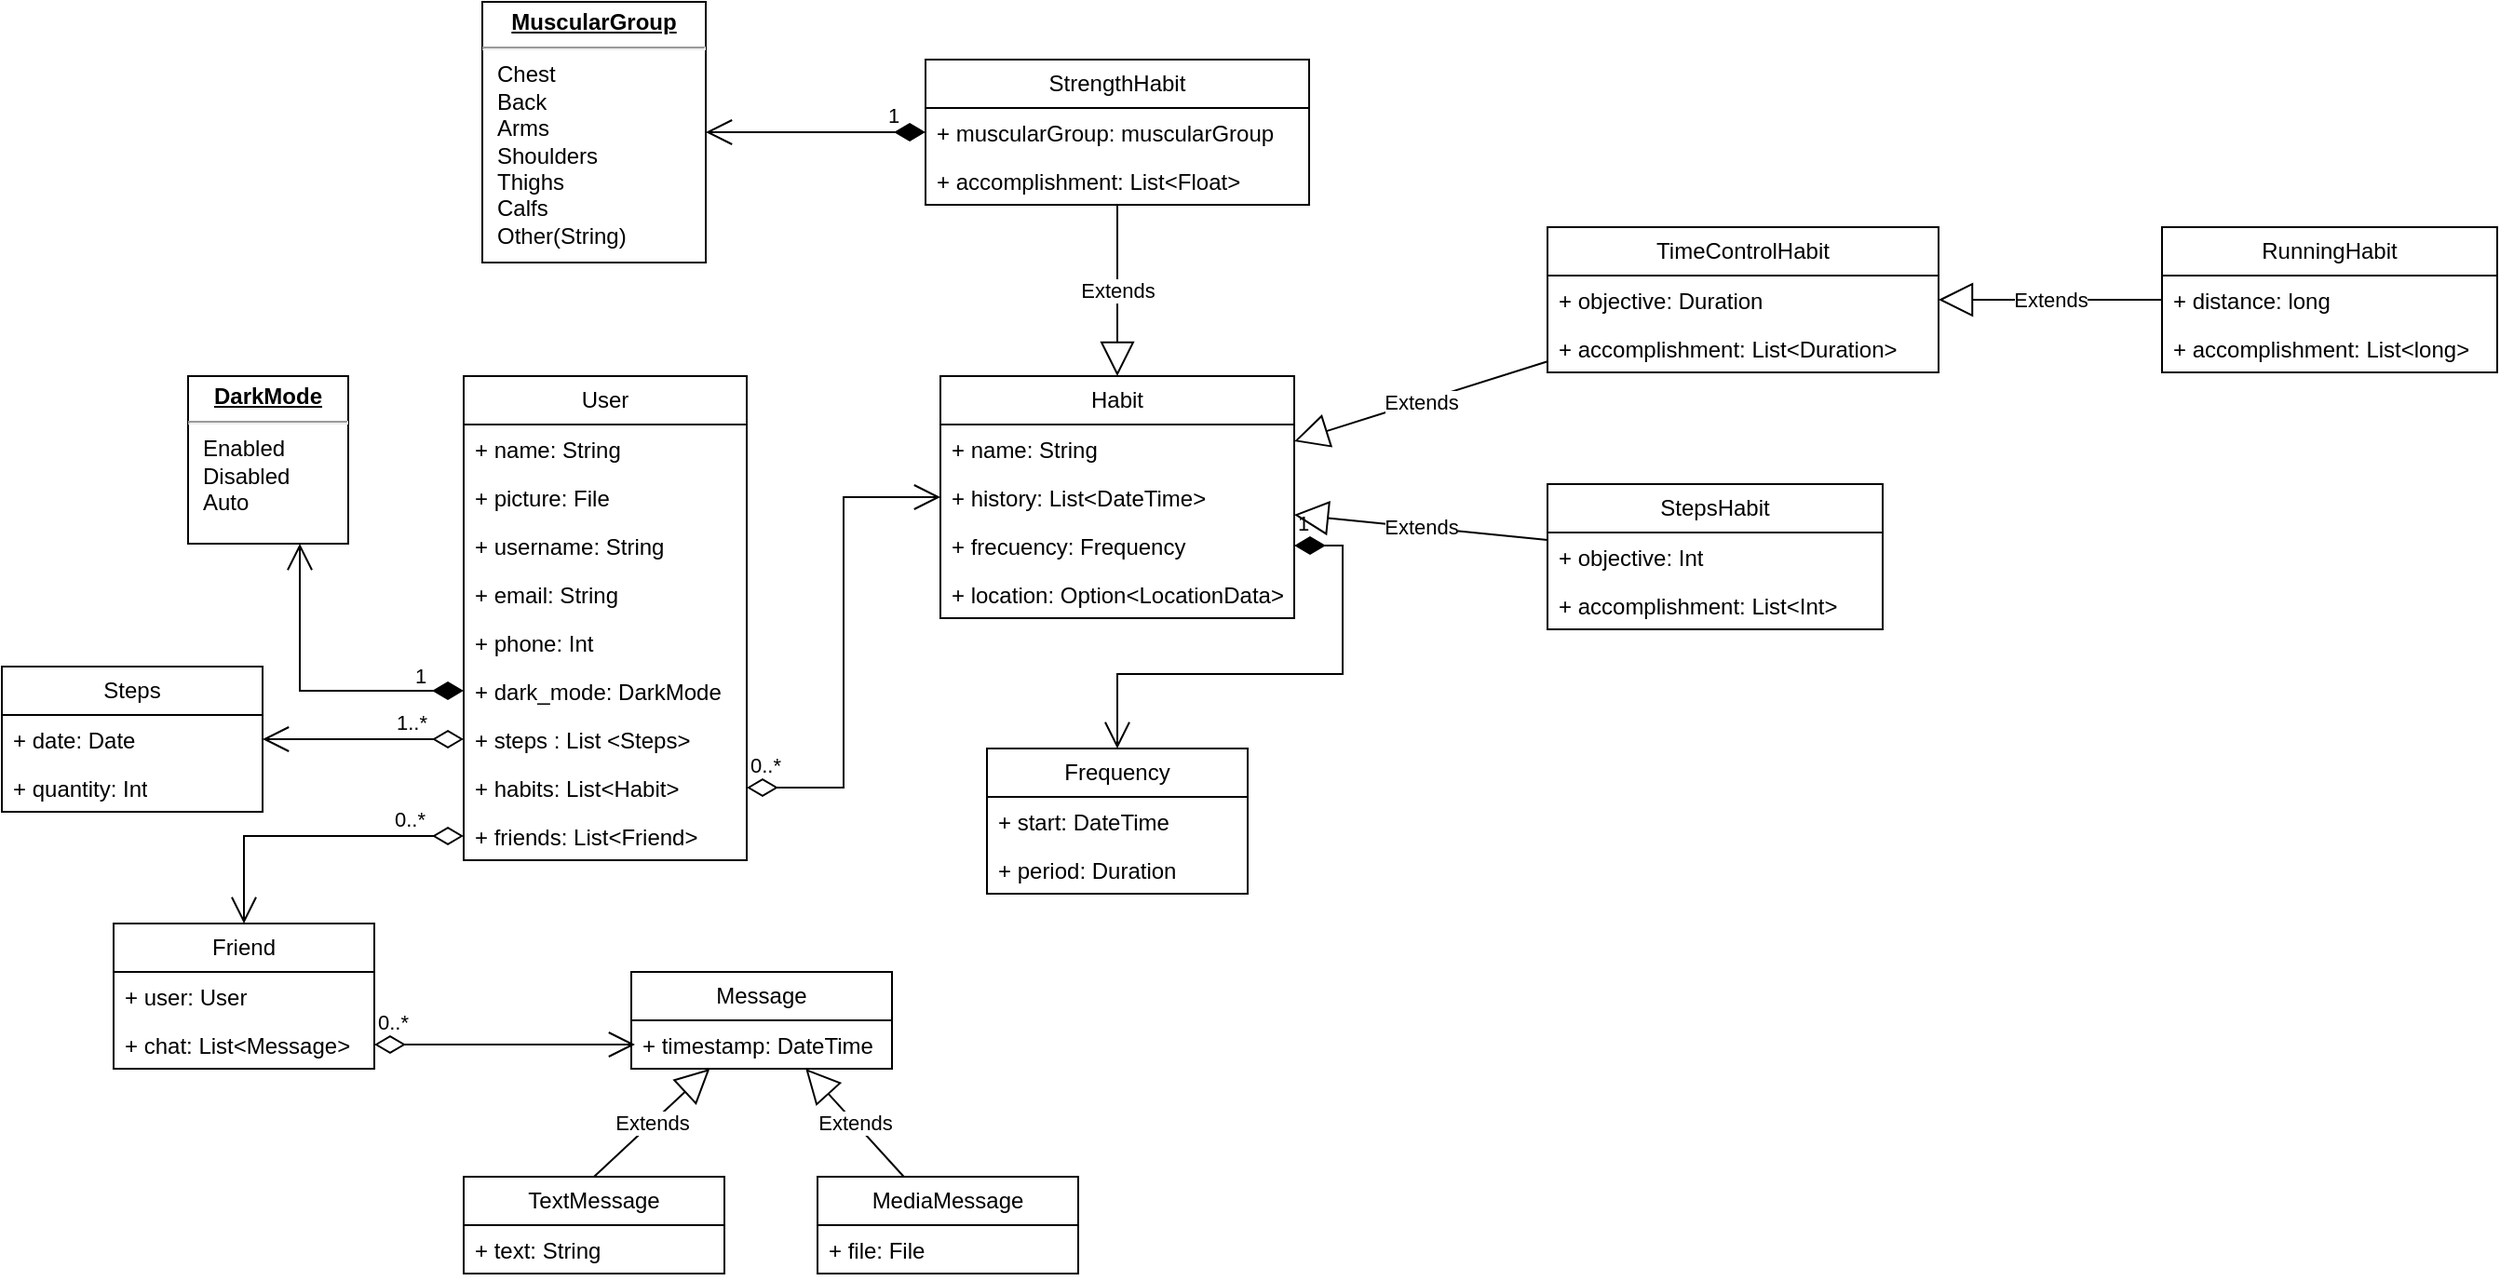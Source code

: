 <mxfile version="21.6.6" type="google">
  <diagram id="C5RBs43oDa-KdzZeNtuy" name="Page-1">
    <mxGraphModel grid="1" page="1" gridSize="10" guides="1" tooltips="1" connect="1" arrows="1" fold="1" pageScale="1" pageWidth="827" pageHeight="1169" math="0" shadow="0">
      <root>
        <mxCell id="WIyWlLk6GJQsqaUBKTNV-0" />
        <mxCell id="WIyWlLk6GJQsqaUBKTNV-1" parent="WIyWlLk6GJQsqaUBKTNV-0" />
        <mxCell id="SK56SwvHm7U0KlrYau49-0" value="User" style="swimlane;fontStyle=0;childLayout=stackLayout;horizontal=1;startSize=26;fillColor=none;horizontalStack=0;resizeParent=1;resizeParentMax=0;resizeLast=0;collapsible=1;marginBottom=0;whiteSpace=wrap;html=1;" vertex="1" parent="WIyWlLk6GJQsqaUBKTNV-1">
          <mxGeometry x="278" y="180" width="152" height="260" as="geometry" />
        </mxCell>
        <mxCell id="SK56SwvHm7U0KlrYau49-1" value="+ name: String" style="text;strokeColor=none;fillColor=none;align=left;verticalAlign=top;spacingLeft=4;spacingRight=4;overflow=hidden;rotatable=0;points=[[0,0.5],[1,0.5]];portConstraint=eastwest;whiteSpace=wrap;html=1;" vertex="1" parent="SK56SwvHm7U0KlrYau49-0">
          <mxGeometry y="26" width="152" height="26" as="geometry" />
        </mxCell>
        <mxCell id="SK56SwvHm7U0KlrYau49-41" value="+ picture: File" style="text;strokeColor=none;fillColor=none;align=left;verticalAlign=top;spacingLeft=4;spacingRight=4;overflow=hidden;rotatable=0;points=[[0,0.5],[1,0.5]];portConstraint=eastwest;whiteSpace=wrap;html=1;" vertex="1" parent="SK56SwvHm7U0KlrYau49-0">
          <mxGeometry y="52" width="152" height="26" as="geometry" />
        </mxCell>
        <mxCell id="SK56SwvHm7U0KlrYau49-15" value="+ username: String" style="text;strokeColor=none;fillColor=none;align=left;verticalAlign=top;spacingLeft=4;spacingRight=4;overflow=hidden;rotatable=0;points=[[0,0.5],[1,0.5]];portConstraint=eastwest;whiteSpace=wrap;html=1;" vertex="1" parent="SK56SwvHm7U0KlrYau49-0">
          <mxGeometry y="78" width="152" height="26" as="geometry" />
        </mxCell>
        <mxCell id="SK56SwvHm7U0KlrYau49-2" value="+ email: String" style="text;strokeColor=none;fillColor=none;align=left;verticalAlign=top;spacingLeft=4;spacingRight=4;overflow=hidden;rotatable=0;points=[[0,0.5],[1,0.5]];portConstraint=eastwest;whiteSpace=wrap;html=1;" vertex="1" parent="SK56SwvHm7U0KlrYau49-0">
          <mxGeometry y="104" width="152" height="26" as="geometry" />
        </mxCell>
        <mxCell id="SK56SwvHm7U0KlrYau49-4" value="+ phone: Int" style="text;strokeColor=none;fillColor=none;align=left;verticalAlign=top;spacingLeft=4;spacingRight=4;overflow=hidden;rotatable=0;points=[[0,0.5],[1,0.5]];portConstraint=eastwest;whiteSpace=wrap;html=1;" vertex="1" parent="SK56SwvHm7U0KlrYau49-0">
          <mxGeometry y="130" width="152" height="26" as="geometry" />
        </mxCell>
        <mxCell id="SK56SwvHm7U0KlrYau49-49" value="+ dark_mode: DarkMode" style="text;strokeColor=none;fillColor=none;align=left;verticalAlign=top;spacingLeft=4;spacingRight=4;overflow=hidden;rotatable=0;points=[[0,0.5],[1,0.5]];portConstraint=eastwest;whiteSpace=wrap;html=1;" vertex="1" parent="SK56SwvHm7U0KlrYau49-0">
          <mxGeometry y="156" width="152" height="26" as="geometry" />
        </mxCell>
        <mxCell id="SK56SwvHm7U0KlrYau49-42" value="+ steps : List &amp;lt;Steps&amp;gt;" style="text;strokeColor=none;fillColor=none;align=left;verticalAlign=top;spacingLeft=4;spacingRight=4;overflow=hidden;rotatable=0;points=[[0,0.5],[1,0.5]];portConstraint=eastwest;whiteSpace=wrap;html=1;" vertex="1" parent="SK56SwvHm7U0KlrYau49-0">
          <mxGeometry y="182" width="152" height="26" as="geometry" />
        </mxCell>
        <mxCell id="SK56SwvHm7U0KlrYau49-3" value="+ habits: List&amp;lt;Habit&amp;gt;" style="text;strokeColor=none;fillColor=none;align=left;verticalAlign=top;spacingLeft=4;spacingRight=4;overflow=hidden;rotatable=0;points=[[0,0.5],[1,0.5]];portConstraint=eastwest;whiteSpace=wrap;html=1;" vertex="1" parent="SK56SwvHm7U0KlrYau49-0">
          <mxGeometry y="208" width="152" height="26" as="geometry" />
        </mxCell>
        <mxCell id="SK56SwvHm7U0KlrYau49-14" value="+ friends: List&amp;lt;Friend&amp;gt;" style="text;strokeColor=none;fillColor=none;align=left;verticalAlign=top;spacingLeft=4;spacingRight=4;overflow=hidden;rotatable=0;points=[[0,0.5],[1,0.5]];portConstraint=eastwest;whiteSpace=wrap;html=1;" vertex="1" parent="SK56SwvHm7U0KlrYau49-0">
          <mxGeometry y="234" width="152" height="26" as="geometry" />
        </mxCell>
        <mxCell id="SK56SwvHm7U0KlrYau49-5" value="Habit" style="swimlane;fontStyle=0;childLayout=stackLayout;horizontal=1;startSize=26;fillColor=none;horizontalStack=0;resizeParent=1;resizeParentMax=0;resizeLast=0;collapsible=1;marginBottom=0;whiteSpace=wrap;html=1;" vertex="1" parent="WIyWlLk6GJQsqaUBKTNV-1">
          <mxGeometry x="534" y="180" width="190" height="130" as="geometry" />
        </mxCell>
        <mxCell id="SK56SwvHm7U0KlrYau49-6" value="+ name: String" style="text;strokeColor=none;fillColor=none;align=left;verticalAlign=top;spacingLeft=4;spacingRight=4;overflow=hidden;rotatable=0;points=[[0,0.5],[1,0.5]];portConstraint=eastwest;whiteSpace=wrap;html=1;" vertex="1" parent="SK56SwvHm7U0KlrYau49-5">
          <mxGeometry y="26" width="190" height="26" as="geometry" />
        </mxCell>
        <mxCell id="SK56SwvHm7U0KlrYau49-7" value="+ history: List&amp;lt;DateTime&amp;gt;" style="text;strokeColor=none;fillColor=none;align=left;verticalAlign=top;spacingLeft=4;spacingRight=4;overflow=hidden;rotatable=0;points=[[0,0.5],[1,0.5]];portConstraint=eastwest;whiteSpace=wrap;html=1;" vertex="1" parent="SK56SwvHm7U0KlrYau49-5">
          <mxGeometry y="52" width="190" height="26" as="geometry" />
        </mxCell>
        <mxCell id="SK56SwvHm7U0KlrYau49-22" value="+ frecuency: Frequency" style="text;strokeColor=none;fillColor=none;align=left;verticalAlign=top;spacingLeft=4;spacingRight=4;overflow=hidden;rotatable=0;points=[[0,0.5],[1,0.5]];portConstraint=eastwest;whiteSpace=wrap;html=1;" vertex="1" parent="SK56SwvHm7U0KlrYau49-5">
          <mxGeometry y="78" width="190" height="26" as="geometry" />
        </mxCell>
        <mxCell id="SK56SwvHm7U0KlrYau49-8" value="+ location: Option&amp;lt;LocationData&amp;gt;" style="text;strokeColor=none;fillColor=none;align=left;verticalAlign=top;spacingLeft=4;spacingRight=4;overflow=hidden;rotatable=0;points=[[0,0.5],[1,0.5]];portConstraint=eastwest;whiteSpace=wrap;html=1;" vertex="1" parent="SK56SwvHm7U0KlrYau49-5">
          <mxGeometry y="104" width="190" height="26" as="geometry" />
        </mxCell>
        <mxCell id="SK56SwvHm7U0KlrYau49-17" value="Frequency" style="swimlane;fontStyle=0;childLayout=stackLayout;horizontal=1;startSize=26;fillColor=none;horizontalStack=0;resizeParent=1;resizeParentMax=0;resizeLast=0;collapsible=1;marginBottom=0;whiteSpace=wrap;html=1;" vertex="1" parent="WIyWlLk6GJQsqaUBKTNV-1">
          <mxGeometry x="559" y="380" width="140" height="78" as="geometry" />
        </mxCell>
        <mxCell id="SK56SwvHm7U0KlrYau49-18" value="+ start: DateTime" style="text;strokeColor=none;fillColor=none;align=left;verticalAlign=top;spacingLeft=4;spacingRight=4;overflow=hidden;rotatable=0;points=[[0,0.5],[1,0.5]];portConstraint=eastwest;whiteSpace=wrap;html=1;" vertex="1" parent="SK56SwvHm7U0KlrYau49-17">
          <mxGeometry y="26" width="140" height="26" as="geometry" />
        </mxCell>
        <mxCell id="SK56SwvHm7U0KlrYau49-19" value="+ period: Duration" style="text;strokeColor=none;fillColor=none;align=left;verticalAlign=top;spacingLeft=4;spacingRight=4;overflow=hidden;rotatable=0;points=[[0,0.5],[1,0.5]];portConstraint=eastwest;whiteSpace=wrap;html=1;" vertex="1" parent="SK56SwvHm7U0KlrYau49-17">
          <mxGeometry y="52" width="140" height="26" as="geometry" />
        </mxCell>
        <mxCell id="SK56SwvHm7U0KlrYau49-23" value="Friend" style="swimlane;fontStyle=0;childLayout=stackLayout;horizontal=1;startSize=26;fillColor=none;horizontalStack=0;resizeParent=1;resizeParentMax=0;resizeLast=0;collapsible=1;marginBottom=0;whiteSpace=wrap;html=1;" vertex="1" parent="WIyWlLk6GJQsqaUBKTNV-1">
          <mxGeometry x="90" y="474" width="140" height="78" as="geometry" />
        </mxCell>
        <mxCell id="SK56SwvHm7U0KlrYau49-24" value="+ user: User" style="text;strokeColor=none;fillColor=none;align=left;verticalAlign=top;spacingLeft=4;spacingRight=4;overflow=hidden;rotatable=0;points=[[0,0.5],[1,0.5]];portConstraint=eastwest;whiteSpace=wrap;html=1;" vertex="1" parent="SK56SwvHm7U0KlrYau49-23">
          <mxGeometry y="26" width="140" height="26" as="geometry" />
        </mxCell>
        <mxCell id="SK56SwvHm7U0KlrYau49-25" value="+ chat: List&amp;lt;Message&amp;gt;" style="text;strokeColor=none;fillColor=none;align=left;verticalAlign=top;spacingLeft=4;spacingRight=4;overflow=hidden;rotatable=0;points=[[0,0.5],[1,0.5]];portConstraint=eastwest;whiteSpace=wrap;html=1;" vertex="1" parent="SK56SwvHm7U0KlrYau49-23">
          <mxGeometry y="52" width="140" height="26" as="geometry" />
        </mxCell>
        <mxCell id="SK56SwvHm7U0KlrYau49-28" value="Message" style="swimlane;fontStyle=0;childLayout=stackLayout;horizontal=1;startSize=26;fillColor=none;horizontalStack=0;resizeParent=1;resizeParentMax=0;resizeLast=0;collapsible=1;marginBottom=0;whiteSpace=wrap;html=1;" vertex="1" parent="WIyWlLk6GJQsqaUBKTNV-1">
          <mxGeometry x="368" y="500" width="140" height="52" as="geometry" />
        </mxCell>
        <mxCell id="SK56SwvHm7U0KlrYau49-29" value="+ timestamp: DateTime" style="text;strokeColor=none;fillColor=none;align=left;verticalAlign=top;spacingLeft=4;spacingRight=4;overflow=hidden;rotatable=0;points=[[0,0.5],[1,0.5]];portConstraint=eastwest;whiteSpace=wrap;html=1;" vertex="1" parent="SK56SwvHm7U0KlrYau49-28">
          <mxGeometry y="26" width="140" height="26" as="geometry" />
        </mxCell>
        <mxCell id="SK56SwvHm7U0KlrYau49-32" value="TextMessage" style="swimlane;fontStyle=0;childLayout=stackLayout;horizontal=1;startSize=26;fillColor=none;horizontalStack=0;resizeParent=1;resizeParentMax=0;resizeLast=0;collapsible=1;marginBottom=0;whiteSpace=wrap;html=1;" vertex="1" parent="WIyWlLk6GJQsqaUBKTNV-1">
          <mxGeometry x="278" y="610" width="140" height="52" as="geometry" />
        </mxCell>
        <mxCell id="SK56SwvHm7U0KlrYau49-36" value="+ text: String" style="text;strokeColor=none;fillColor=none;align=left;verticalAlign=top;spacingLeft=4;spacingRight=4;overflow=hidden;rotatable=0;points=[[0,0.5],[1,0.5]];portConstraint=eastwest;whiteSpace=wrap;html=1;" vertex="1" parent="SK56SwvHm7U0KlrYau49-32">
          <mxGeometry y="26" width="140" height="26" as="geometry" />
        </mxCell>
        <mxCell id="SK56SwvHm7U0KlrYau49-34" value="MediaMessage" style="swimlane;fontStyle=0;childLayout=stackLayout;horizontal=1;startSize=26;fillColor=none;horizontalStack=0;resizeParent=1;resizeParentMax=0;resizeLast=0;collapsible=1;marginBottom=0;whiteSpace=wrap;html=1;" vertex="1" parent="WIyWlLk6GJQsqaUBKTNV-1">
          <mxGeometry x="468" y="610" width="140" height="52" as="geometry" />
        </mxCell>
        <mxCell id="SK56SwvHm7U0KlrYau49-37" value="+ file: File" style="text;strokeColor=none;fillColor=none;align=left;verticalAlign=top;spacingLeft=4;spacingRight=4;overflow=hidden;rotatable=0;points=[[0,0.5],[1,0.5]];portConstraint=eastwest;whiteSpace=wrap;html=1;" vertex="1" parent="SK56SwvHm7U0KlrYau49-34">
          <mxGeometry y="26" width="140" height="26" as="geometry" />
        </mxCell>
        <mxCell id="SK56SwvHm7U0KlrYau49-38" value="Extends" style="endArrow=block;endSize=16;endFill=0;html=1;rounded=0;exitX=0.5;exitY=0;exitDx=0;exitDy=0;" edge="1" parent="WIyWlLk6GJQsqaUBKTNV-1" source="SK56SwvHm7U0KlrYau49-32" target="SK56SwvHm7U0KlrYau49-28">
          <mxGeometry width="160" relative="1" as="geometry">
            <mxPoint x="558" y="510" as="sourcePoint" />
            <mxPoint x="718" y="510" as="targetPoint" />
          </mxGeometry>
        </mxCell>
        <mxCell id="SK56SwvHm7U0KlrYau49-39" value="Extends" style="endArrow=block;endSize=16;endFill=0;html=1;rounded=0;" edge="1" parent="WIyWlLk6GJQsqaUBKTNV-1" source="SK56SwvHm7U0KlrYau49-34" target="SK56SwvHm7U0KlrYau49-28">
          <mxGeometry width="160" relative="1" as="geometry">
            <mxPoint x="358" y="620" as="sourcePoint" />
            <mxPoint x="420" y="562" as="targetPoint" />
          </mxGeometry>
        </mxCell>
        <mxCell id="SK56SwvHm7U0KlrYau49-43" value="Steps" style="swimlane;fontStyle=0;childLayout=stackLayout;horizontal=1;startSize=26;fillColor=none;horizontalStack=0;resizeParent=1;resizeParentMax=0;resizeLast=0;collapsible=1;marginBottom=0;whiteSpace=wrap;html=1;" vertex="1" parent="WIyWlLk6GJQsqaUBKTNV-1">
          <mxGeometry x="30" y="336" width="140" height="78" as="geometry" />
        </mxCell>
        <mxCell id="SK56SwvHm7U0KlrYau49-44" value="+ date: Date" style="text;strokeColor=none;fillColor=none;align=left;verticalAlign=top;spacingLeft=4;spacingRight=4;overflow=hidden;rotatable=0;points=[[0,0.5],[1,0.5]];portConstraint=eastwest;whiteSpace=wrap;html=1;" vertex="1" parent="SK56SwvHm7U0KlrYau49-43">
          <mxGeometry y="26" width="140" height="26" as="geometry" />
        </mxCell>
        <mxCell id="SK56SwvHm7U0KlrYau49-45" value="+ quantity: Int" style="text;strokeColor=none;fillColor=none;align=left;verticalAlign=top;spacingLeft=4;spacingRight=4;overflow=hidden;rotatable=0;points=[[0,0.5],[1,0.5]];portConstraint=eastwest;whiteSpace=wrap;html=1;" vertex="1" parent="SK56SwvHm7U0KlrYau49-43">
          <mxGeometry y="52" width="140" height="26" as="geometry" />
        </mxCell>
        <mxCell id="SK56SwvHm7U0KlrYau49-50" value="&lt;p style=&quot;margin:0px;margin-top:4px;text-align:center;text-decoration:underline;&quot;&gt;&lt;b&gt;DarkMode&lt;/b&gt;&lt;/p&gt;&lt;hr&gt;&lt;p style=&quot;margin:0px;margin-left:8px;&quot;&gt;Enabled&lt;br&gt;Disabled&lt;br&gt;Auto&lt;/p&gt;" style="verticalAlign=top;align=left;overflow=fill;fontSize=12;fontFamily=Helvetica;html=1;whiteSpace=wrap;" vertex="1" parent="WIyWlLk6GJQsqaUBKTNV-1">
          <mxGeometry x="130" y="180" width="86" height="90" as="geometry" />
        </mxCell>
        <mxCell id="SK56SwvHm7U0KlrYau49-53" value="1..*" style="endArrow=open;html=1;endSize=12;startArrow=diamondThin;startSize=14;startFill=0;edgeStyle=orthogonalEdgeStyle;align=left;verticalAlign=bottom;rounded=0;exitX=0;exitY=0.5;exitDx=0;exitDy=0;" edge="1" parent="WIyWlLk6GJQsqaUBKTNV-1" source="SK56SwvHm7U0KlrYau49-42" target="SK56SwvHm7U0KlrYau49-43">
          <mxGeometry x="-0.296" relative="1" as="geometry">
            <mxPoint x="100" y="460" as="sourcePoint" />
            <mxPoint x="260" y="460" as="targetPoint" />
            <mxPoint as="offset" />
          </mxGeometry>
        </mxCell>
        <mxCell id="SK56SwvHm7U0KlrYau49-56" value="0..*" style="endArrow=open;html=1;endSize=12;startArrow=diamondThin;startSize=14;startFill=0;edgeStyle=orthogonalEdgeStyle;align=left;verticalAlign=bottom;rounded=0;" edge="1" parent="WIyWlLk6GJQsqaUBKTNV-1" source="SK56SwvHm7U0KlrYau49-14" target="SK56SwvHm7U0KlrYau49-23">
          <mxGeometry x="-0.528" relative="1" as="geometry">
            <mxPoint x="110" y="490" as="sourcePoint" />
            <mxPoint x="270" y="490" as="targetPoint" />
            <mxPoint as="offset" />
          </mxGeometry>
        </mxCell>
        <mxCell id="09eP6qGNarIg0b3eFdhU-2" value="0..*" style="endArrow=open;html=1;endSize=12;startArrow=diamondThin;startSize=14;startFill=0;edgeStyle=orthogonalEdgeStyle;align=left;verticalAlign=bottom;rounded=0;" edge="1" parent="WIyWlLk6GJQsqaUBKTNV-1" source="SK56SwvHm7U0KlrYau49-25">
          <mxGeometry x="-1" y="3" relative="1" as="geometry">
            <mxPoint x="260" y="538.5" as="sourcePoint" />
            <mxPoint x="370" y="539" as="targetPoint" />
          </mxGeometry>
        </mxCell>
        <mxCell id="09eP6qGNarIg0b3eFdhU-1" value="0..*" style="endArrow=open;html=1;endSize=12;startArrow=diamondThin;startSize=14;startFill=0;edgeStyle=orthogonalEdgeStyle;align=left;verticalAlign=bottom;rounded=0;entryX=0;entryY=0.5;entryDx=0;entryDy=0;" edge="1" parent="WIyWlLk6GJQsqaUBKTNV-1" source="SK56SwvHm7U0KlrYau49-3" target="SK56SwvHm7U0KlrYau49-7">
          <mxGeometry x="-1" y="3" relative="1" as="geometry">
            <mxPoint x="418" y="244.5" as="sourcePoint" />
            <mxPoint x="578" y="244.5" as="targetPoint" />
          </mxGeometry>
        </mxCell>
        <mxCell id="SK56SwvHm7U0KlrYau49-57" value="1" style="endArrow=open;html=1;endSize=12;startArrow=diamondThin;startSize=14;startFill=1;edgeStyle=orthogonalEdgeStyle;align=left;verticalAlign=bottom;rounded=0;" edge="1" parent="WIyWlLk6GJQsqaUBKTNV-1" source="SK56SwvHm7U0KlrYau49-49" target="SK56SwvHm7U0KlrYau49-50">
          <mxGeometry x="-0.665" y="1" relative="1" as="geometry">
            <mxPoint x="90" y="290" as="sourcePoint" />
            <mxPoint x="250" y="290" as="targetPoint" />
            <Array as="points">
              <mxPoint x="190" y="349" />
            </Array>
            <mxPoint as="offset" />
          </mxGeometry>
        </mxCell>
        <mxCell id="SK56SwvHm7U0KlrYau49-58" value="1" style="endArrow=open;html=1;endSize=12;startArrow=diamondThin;startSize=14;startFill=1;edgeStyle=orthogonalEdgeStyle;align=left;verticalAlign=bottom;rounded=0;" edge="1" parent="WIyWlLk6GJQsqaUBKTNV-1" source="SK56SwvHm7U0KlrYau49-22" target="SK56SwvHm7U0KlrYau49-17">
          <mxGeometry x="-1" y="3" relative="1" as="geometry">
            <mxPoint x="570" y="340" as="sourcePoint" />
            <mxPoint x="730" y="340" as="targetPoint" />
            <Array as="points">
              <mxPoint x="750" y="271" />
              <mxPoint x="750" y="340" />
              <mxPoint x="629" y="340" />
            </Array>
          </mxGeometry>
        </mxCell>
        <mxCell id="8IAGy-MC7tgbbNJWEaKq-0" value="TimeControlHabit" style="swimlane;fontStyle=0;childLayout=stackLayout;horizontal=1;startSize=26;fillColor=none;horizontalStack=0;resizeParent=1;resizeParentMax=0;resizeLast=0;collapsible=1;marginBottom=0;whiteSpace=wrap;html=1;" vertex="1" parent="WIyWlLk6GJQsqaUBKTNV-1">
          <mxGeometry x="860" y="100" width="210" height="78" as="geometry" />
        </mxCell>
        <mxCell id="8IAGy-MC7tgbbNJWEaKq-1" value="+ objective: Duration" style="text;strokeColor=none;fillColor=none;align=left;verticalAlign=top;spacingLeft=4;spacingRight=4;overflow=hidden;rotatable=0;points=[[0,0.5],[1,0.5]];portConstraint=eastwest;whiteSpace=wrap;html=1;" vertex="1" parent="8IAGy-MC7tgbbNJWEaKq-0">
          <mxGeometry y="26" width="210" height="26" as="geometry" />
        </mxCell>
        <mxCell id="8IAGy-MC7tgbbNJWEaKq-4" value="+ accomplishment: List&amp;lt;Duration&amp;gt;" style="text;strokeColor=none;fillColor=none;align=left;verticalAlign=top;spacingLeft=4;spacingRight=4;overflow=hidden;rotatable=0;points=[[0,0.5],[1,0.5]];portConstraint=eastwest;whiteSpace=wrap;html=1;" vertex="1" parent="8IAGy-MC7tgbbNJWEaKq-0">
          <mxGeometry y="52" width="210" height="26" as="geometry" />
        </mxCell>
        <mxCell id="8IAGy-MC7tgbbNJWEaKq-5" value="StepsHabit" style="swimlane;fontStyle=0;childLayout=stackLayout;horizontal=1;startSize=26;fillColor=none;horizontalStack=0;resizeParent=1;resizeParentMax=0;resizeLast=0;collapsible=1;marginBottom=0;whiteSpace=wrap;html=1;" vertex="1" parent="WIyWlLk6GJQsqaUBKTNV-1">
          <mxGeometry x="860" y="238" width="180" height="78" as="geometry" />
        </mxCell>
        <mxCell id="8IAGy-MC7tgbbNJWEaKq-6" value="+ objective: Int" style="text;strokeColor=none;fillColor=none;align=left;verticalAlign=top;spacingLeft=4;spacingRight=4;overflow=hidden;rotatable=0;points=[[0,0.5],[1,0.5]];portConstraint=eastwest;whiteSpace=wrap;html=1;" vertex="1" parent="8IAGy-MC7tgbbNJWEaKq-5">
          <mxGeometry y="26" width="180" height="26" as="geometry" />
        </mxCell>
        <mxCell id="8IAGy-MC7tgbbNJWEaKq-7" value="+ accomplishment: List&amp;lt;Int&amp;gt;" style="text;strokeColor=none;fillColor=none;align=left;verticalAlign=top;spacingLeft=4;spacingRight=4;overflow=hidden;rotatable=0;points=[[0,0.5],[1,0.5]];portConstraint=eastwest;whiteSpace=wrap;html=1;" vertex="1" parent="8IAGy-MC7tgbbNJWEaKq-5">
          <mxGeometry y="52" width="180" height="26" as="geometry" />
        </mxCell>
        <mxCell id="8IAGy-MC7tgbbNJWEaKq-8" value="RunningHabit" style="swimlane;fontStyle=0;childLayout=stackLayout;horizontal=1;startSize=26;fillColor=none;horizontalStack=0;resizeParent=1;resizeParentMax=0;resizeLast=0;collapsible=1;marginBottom=0;whiteSpace=wrap;html=1;" vertex="1" parent="WIyWlLk6GJQsqaUBKTNV-1">
          <mxGeometry x="1190" y="100" width="180" height="78" as="geometry" />
        </mxCell>
        <mxCell id="8IAGy-MC7tgbbNJWEaKq-9" value="+ distance: long" style="text;strokeColor=none;fillColor=none;align=left;verticalAlign=top;spacingLeft=4;spacingRight=4;overflow=hidden;rotatable=0;points=[[0,0.5],[1,0.5]];portConstraint=eastwest;whiteSpace=wrap;html=1;" vertex="1" parent="8IAGy-MC7tgbbNJWEaKq-8">
          <mxGeometry y="26" width="180" height="26" as="geometry" />
        </mxCell>
        <mxCell id="8IAGy-MC7tgbbNJWEaKq-10" value="+ accomplishment: List&amp;lt;long&amp;gt;" style="text;strokeColor=none;fillColor=none;align=left;verticalAlign=top;spacingLeft=4;spacingRight=4;overflow=hidden;rotatable=0;points=[[0,0.5],[1,0.5]];portConstraint=eastwest;whiteSpace=wrap;html=1;" vertex="1" parent="8IAGy-MC7tgbbNJWEaKq-8">
          <mxGeometry y="52" width="180" height="26" as="geometry" />
        </mxCell>
        <mxCell id="8IAGy-MC7tgbbNJWEaKq-11" value="Extends" style="endArrow=block;endSize=16;endFill=0;html=1;rounded=0;" edge="1" parent="WIyWlLk6GJQsqaUBKTNV-1" source="8IAGy-MC7tgbbNJWEaKq-8" target="8IAGy-MC7tgbbNJWEaKq-0">
          <mxGeometry width="160" relative="1" as="geometry">
            <mxPoint x="1050" y="338" as="sourcePoint" />
            <mxPoint x="1120" y="208" as="targetPoint" />
          </mxGeometry>
        </mxCell>
        <mxCell id="8IAGy-MC7tgbbNJWEaKq-12" value="Extends" style="endArrow=block;endSize=16;endFill=0;html=1;rounded=0;" edge="1" parent="WIyWlLk6GJQsqaUBKTNV-1" source="8IAGy-MC7tgbbNJWEaKq-0" target="SK56SwvHm7U0KlrYau49-5">
          <mxGeometry width="160" relative="1" as="geometry">
            <mxPoint x="864" y="138.5" as="sourcePoint" />
            <mxPoint x="724" y="138.5" as="targetPoint" />
          </mxGeometry>
        </mxCell>
        <mxCell id="8IAGy-MC7tgbbNJWEaKq-13" value="Extends" style="endArrow=block;endSize=16;endFill=0;html=1;rounded=0;" edge="1" parent="WIyWlLk6GJQsqaUBKTNV-1" source="8IAGy-MC7tgbbNJWEaKq-5" target="SK56SwvHm7U0KlrYau49-5">
          <mxGeometry width="160" relative="1" as="geometry">
            <mxPoint x="870" y="179" as="sourcePoint" />
            <mxPoint x="734" y="224" as="targetPoint" />
          </mxGeometry>
        </mxCell>
        <mxCell id="8IAGy-MC7tgbbNJWEaKq-14" value="StrengthHabit" style="swimlane;fontStyle=0;childLayout=stackLayout;horizontal=1;startSize=26;fillColor=none;horizontalStack=0;resizeParent=1;resizeParentMax=0;resizeLast=0;collapsible=1;marginBottom=0;whiteSpace=wrap;html=1;" vertex="1" parent="WIyWlLk6GJQsqaUBKTNV-1">
          <mxGeometry x="526" y="10" width="206" height="78" as="geometry" />
        </mxCell>
        <mxCell id="8IAGy-MC7tgbbNJWEaKq-15" value="+ muscularGroup: muscularGroup" style="text;strokeColor=none;fillColor=none;align=left;verticalAlign=top;spacingLeft=4;spacingRight=4;overflow=hidden;rotatable=0;points=[[0,0.5],[1,0.5]];portConstraint=eastwest;whiteSpace=wrap;html=1;" vertex="1" parent="8IAGy-MC7tgbbNJWEaKq-14">
          <mxGeometry y="26" width="206" height="26" as="geometry" />
        </mxCell>
        <mxCell id="8IAGy-MC7tgbbNJWEaKq-22" value="+ accomplishment: List&amp;lt;Float&amp;gt;" style="text;strokeColor=none;fillColor=none;align=left;verticalAlign=top;spacingLeft=4;spacingRight=4;overflow=hidden;rotatable=0;points=[[0,0.5],[1,0.5]];portConstraint=eastwest;whiteSpace=wrap;html=1;" vertex="1" parent="8IAGy-MC7tgbbNJWEaKq-14">
          <mxGeometry y="52" width="206" height="26" as="geometry" />
        </mxCell>
        <mxCell id="8IAGy-MC7tgbbNJWEaKq-18" value="&lt;p style=&quot;margin:0px;margin-top:4px;text-align:center;text-decoration:underline;&quot;&gt;&lt;b&gt;MuscularGroup&lt;/b&gt;&lt;/p&gt;&lt;hr&gt;&lt;p style=&quot;margin:0px;margin-left:8px;&quot;&gt;Chest&lt;/p&gt;&lt;p style=&quot;margin:0px;margin-left:8px;&quot;&gt;Back&lt;/p&gt;&lt;p style=&quot;margin:0px;margin-left:8px;&quot;&gt;Arms&lt;/p&gt;&lt;p style=&quot;margin:0px;margin-left:8px;&quot;&gt;Shoulders&lt;/p&gt;&lt;p style=&quot;margin:0px;margin-left:8px;&quot;&gt;Thighs&lt;br&gt;&lt;/p&gt;&lt;p style=&quot;margin:0px;margin-left:8px;&quot;&gt;Calfs&lt;/p&gt;&lt;p style=&quot;margin:0px;margin-left:8px;&quot;&gt;Other(String)&lt;/p&gt;" style="verticalAlign=top;align=left;overflow=fill;fontSize=12;fontFamily=Helvetica;html=1;whiteSpace=wrap;" vertex="1" parent="WIyWlLk6GJQsqaUBKTNV-1">
          <mxGeometry x="288" y="-21" width="120" height="140" as="geometry" />
        </mxCell>
        <mxCell id="8IAGy-MC7tgbbNJWEaKq-20" value="Extends" style="endArrow=block;endSize=16;endFill=0;html=1;rounded=0;" edge="1" parent="WIyWlLk6GJQsqaUBKTNV-1" source="8IAGy-MC7tgbbNJWEaKq-14" target="SK56SwvHm7U0KlrYau49-5">
          <mxGeometry width="160" relative="1" as="geometry">
            <mxPoint x="746" y="100" as="sourcePoint" />
            <mxPoint x="610" y="145" as="targetPoint" />
          </mxGeometry>
        </mxCell>
        <mxCell id="8IAGy-MC7tgbbNJWEaKq-21" value="1" style="endArrow=open;html=1;endSize=12;startArrow=diamondThin;startSize=14;startFill=1;edgeStyle=orthogonalEdgeStyle;align=left;verticalAlign=bottom;rounded=0;" edge="1" parent="WIyWlLk6GJQsqaUBKTNV-1" source="8IAGy-MC7tgbbNJWEaKq-15" target="8IAGy-MC7tgbbNJWEaKq-18">
          <mxGeometry x="-0.615" relative="1" as="geometry">
            <mxPoint x="460" y="80" as="sourcePoint" />
            <mxPoint x="620" as="targetPoint" />
            <mxPoint as="offset" />
          </mxGeometry>
        </mxCell>
      </root>
    </mxGraphModel>
  </diagram>
</mxfile>
